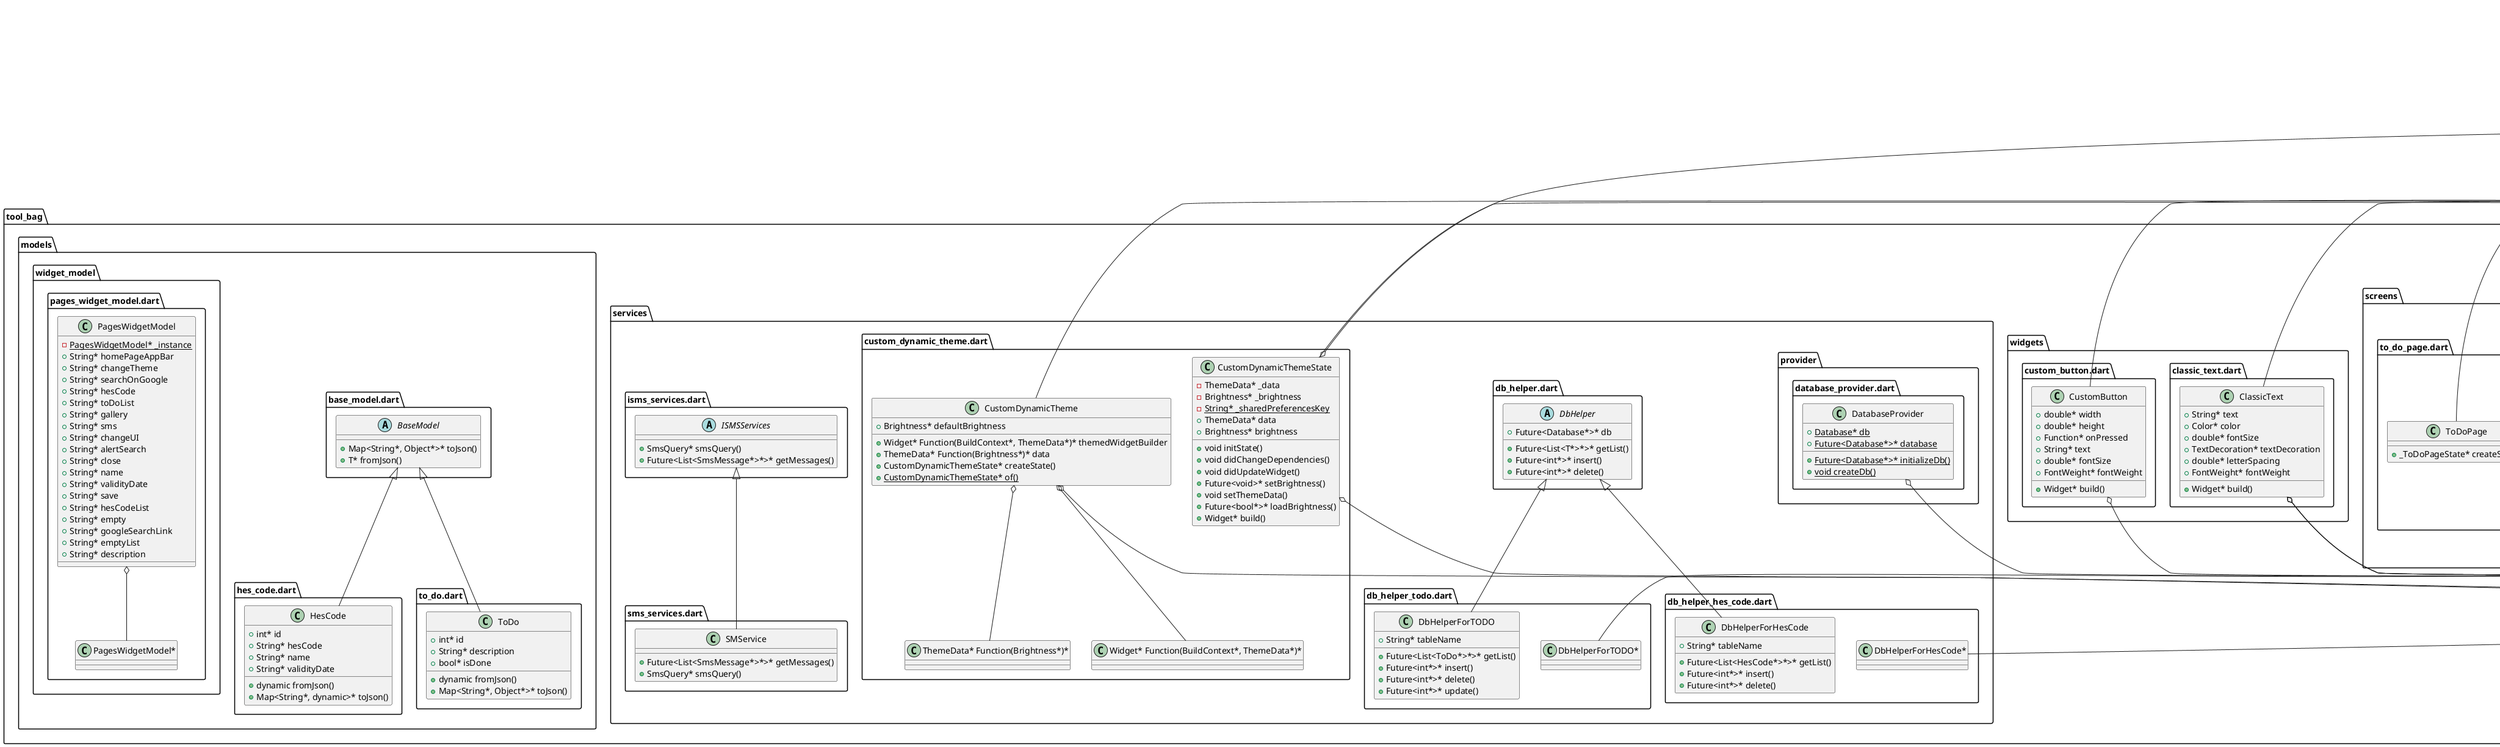 @startuml ToolBagApp
set namespaceSeparator ::

abstract class "tool_bag::models::base_model.dart::BaseModel" {
  +Map<String*, Object*>* toJson()
  +T* fromJson()
}

class "tool_bag::models::hes_code.dart::HesCode" {
  +int* id
  +String* hesCode
  +String* name
  +String* validityDate
  +dynamic fromJson()
  +Map<String*, dynamic>* toJson()
}

"tool_bag::models::base_model.dart::BaseModel" <|-- "tool_bag::models::hes_code.dart::HesCode"

class "tool_bag::models::to_do.dart::ToDo" {
  +int* id
  +String* description
  +bool* isDone
  +dynamic fromJson()
  +Map<String*, Object*>* toJson()
}

"tool_bag::models::base_model.dart::BaseModel" <|-- "tool_bag::models::to_do.dart::ToDo"

class "tool_bag::models::widget_model::pages_widget_model.dart::PagesWidgetModel" {
  {static} -PagesWidgetModel* _instance
  +String* homePageAppBar
  +String* changeTheme
  +String* searchOnGoogle
  +String* hesCode
  +String* toDoList
  +String* gallery
  +String* sms
  +String* changeUI
  +String* alertSearch
  +String* close
  +String* name
  +String* validityDate
  +String* save
  +String* hesCodeList
  +String* empty
  +String* googleSearchLink
  +String* emptyList
  +String* description
}

"tool_bag::models::widget_model::pages_widget_model.dart::PagesWidgetModel" o-- "tool_bag::models::widget_model::pages_widget_model.dart::PagesWidgetModel*"

class "tool_bag::screens::gallery_detail_page.dart::GalleryDetailPage" {
  +Uint8List* image
  +Widget* build()
  +Widget* buildImage()
}

"tool_bag::screens::gallery_detail_page.dart::GalleryDetailPage" o-- "dart::typed_data::Uint8List*"
"flutter::src::widgets::framework.dart::StatelessWidget" <|-- "tool_bag::screens::gallery_detail_page.dart::GalleryDetailPage"

class "tool_bag::screens::gallery_page.dart::GalleryPage" {
  +_GalleryPageState* createState()
}

"flutter::src::widgets::framework.dart::StatefulWidget" <|-- "tool_bag::screens::gallery_page.dart::GalleryPage"

class "tool_bag::screens::gallery_page.dart::_GalleryPageState" {
  -List<AssetEntity*>* _galleryList
  +void initState()
  +Widget* build()
  +Widget* buildGallery()
  +void getDataFromGallery()
}

"flutter::src::widgets::framework.dart::State" <|-- "tool_bag::screens::gallery_page.dart::_GalleryPageState"

class "tool_bag::screens::hes_code_page.dart::HesCodePage" {
  +_HesCodePageState* createState()
}

"flutter::src::widgets::framework.dart::StatefulWidget" <|-- "tool_bag::screens::hes_code_page.dart::HesCodePage"

class "tool_bag::screens::hes_code_page.dart::_HesCodePageState" {
  +DbHelperForHesCode* dbHelper
  +List<HesCode*>* hesCodeList
  +int* hesCodeCount
  +TextEditingController* hesCodeController
  +TextEditingController* nameController
  +DateTime* selectedDate
  +bool* isSelectDateOpen
  +void initState()
  +Widget* build()
  +Widget* buildHesCodePage()
  +Widget* buildHesCodeItem()
  +void getHesCodeList()
  +void addHesCode()
  +void deleteHesCode()
  -dynamic _selectDate()
}

"tool_bag::screens::hes_code_page.dart::_HesCodePageState" o-- "tool_bag::services::db_helper_hes_code.dart::DbHelperForHesCode*"
"tool_bag::screens::hes_code_page.dart::_HesCodePageState" o-- "flutter::src::widgets::editable_text.dart::TextEditingController*"
"flutter::src::widgets::framework.dart::State" <|-- "tool_bag::screens::hes_code_page.dart::_HesCodePageState"

class "tool_bag::screens::home_page.dart::HomePage" {
  +_HomePageState* createState()
}

"flutter::src::widgets::framework.dart::StatefulWidget" <|-- "tool_bag::screens::home_page.dart::HomePage"

class "tool_bag::screens::home_page.dart::_HomePageState" {
  +TextEditingController* textEditingController
  +bool* defaultUI
  +Widget* build()
  +Widget* buildHomePage()
  +Widget* buildCustomHomePage()
  +void changeBrightness()
  +Future<void>* search()
}

"tool_bag::screens::home_page.dart::_HomePageState" o-- "flutter::src::widgets::editable_text.dart::TextEditingController*"
"flutter::src::widgets::framework.dart::State" <|-- "tool_bag::screens::home_page.dart::_HomePageState"

class "tool_bag::screens::search_page.dart::SearchPage" {
  +String* url
  +SearchPageState* createState()
}

"flutter::src::widgets::framework.dart::StatefulWidget" <|-- "tool_bag::screens::search_page.dart::SearchPage"

class "tool_bag::screens::search_page.dart::SearchPageState" {
  -WebViewController* _tempController
  -Completer<WebViewController*>* _controller
  +void initState()
  +Widget* build()
  -Future<bool*>* _handleBackButton()
}

"tool_bag::screens::search_page.dart::SearchPageState" o-- "webview_flutter::webview_flutter.dart::WebViewController*"
"tool_bag::screens::search_page.dart::SearchPageState" o-- "dart::async::Completer<WebViewController*>*"
"flutter::src::widgets::framework.dart::State" <|-- "tool_bag::screens::search_page.dart::SearchPageState"

class "tool_bag::screens::sms_page.dart::SmsPage" {
  +_SmsPageState* createState()
}

"flutter::src::widgets::framework.dart::StatefulWidget" <|-- "tool_bag::screens::sms_page.dart::SmsPage"

class "tool_bag::screens::sms_page.dart::_SmsPageState" {
  +SmsQuery* smsQuery
  +List<SmsMessage*>* messages
  +void initState()
  +Widget* build()
  +Widget* buildSmsPage()
  +Widget* buildSmsItem()
}

"tool_bag::screens::sms_page.dart::_SmsPageState" o-- "sms::sms.dart::SmsQuery*"
"flutter::src::widgets::framework.dart::State" <|-- "tool_bag::screens::sms_page.dart::_SmsPageState"

class "tool_bag::screens::to_do_page.dart::ToDoPage" {
  +_ToDoPageState* createState()
}

"flutter::src::widgets::framework.dart::StatefulWidget" <|-- "tool_bag::screens::to_do_page.dart::ToDoPage"

class "tool_bag::screens::to_do_page.dart::_ToDoPageState" {
  +DbHelperForTODO* dbHelper
  +List<ToDo*>* toDoList
  +int* toDoCount
  +TextEditingController* textEditingController
  +void initState()
  +Widget* build()
  +Widget* buildToDoPage()
  +void getToDoList()
  +void deleteItem()
  +void addItem()
  +Future<void>* addToDo()
}

"tool_bag::screens::to_do_page.dart::_ToDoPageState" o-- "tool_bag::services::db_helper_todo.dart::DbHelperForTODO*"
"tool_bag::screens::to_do_page.dart::_ToDoPageState" o-- "flutter::src::widgets::editable_text.dart::TextEditingController*"
"flutter::src::widgets::framework.dart::State" <|-- "tool_bag::screens::to_do_page.dart::_ToDoPageState"

class "tool_bag::services::custom_dynamic_theme.dart::CustomDynamicTheme" {
  +Widget* Function(BuildContext*, ThemeData*)* themedWidgetBuilder
  +ThemeData* Function(Brightness*)* data
  +Brightness* defaultBrightness
  +CustomDynamicThemeState* createState()
  {static} +CustomDynamicThemeState* of()
}

"tool_bag::services::custom_dynamic_theme.dart::CustomDynamicTheme" o-- "tool_bag::services::custom_dynamic_theme.dart::Widget* Function(BuildContext*, ThemeData*)*"
"tool_bag::services::custom_dynamic_theme.dart::CustomDynamicTheme" o-- "tool_bag::services::custom_dynamic_theme.dart::ThemeData* Function(Brightness*)*"
"tool_bag::services::custom_dynamic_theme.dart::CustomDynamicTheme" o-- "dart::ui::Brightness*"
"flutter::src::widgets::framework.dart::StatefulWidget" <|-- "tool_bag::services::custom_dynamic_theme.dart::CustomDynamicTheme"

class "tool_bag::services::custom_dynamic_theme.dart::CustomDynamicThemeState" {
  -ThemeData* _data
  -Brightness* _brightness
  {static} -String* _sharedPreferencesKey
  +ThemeData* data
  +Brightness* brightness
  +void initState()
  +void didChangeDependencies()
  +void didUpdateWidget()
  +Future<void>* setBrightness()
  +void setThemeData()
  +Future<bool*>* loadBrightness()
  +Widget* build()
}

"tool_bag::services::custom_dynamic_theme.dart::CustomDynamicThemeState" o-- "flutter::src::material::theme_data.dart::ThemeData*"
"tool_bag::services::custom_dynamic_theme.dart::CustomDynamicThemeState" o-- "dart::ui::Brightness*"
"flutter::src::widgets::framework.dart::State" <|-- "tool_bag::services::custom_dynamic_theme.dart::CustomDynamicThemeState"

abstract class "tool_bag::services::db_helper.dart::DbHelper" {
  +Future<Database*>* db
  +Future<List<T*>*>* getList()
  +Future<int*>* insert()
  +Future<int*>* delete()
}

class "tool_bag::services::db_helper_hes_code.dart::DbHelperForHesCode" {
  +String* tableName
  +Future<List<HesCode*>*>* getList()
  +Future<int*>* insert()
  +Future<int*>* delete()
}

"tool_bag::services::db_helper.dart::DbHelper" <|-- "tool_bag::services::db_helper_hes_code.dart::DbHelperForHesCode"

class "tool_bag::services::db_helper_todo.dart::DbHelperForTODO" {
  +String* tableName
  +Future<List<ToDo*>*>* getList()
  +Future<int*>* insert()
  +Future<int*>* delete()
  +Future<int*>* update()
}

"tool_bag::services::db_helper.dart::DbHelper" <|-- "tool_bag::services::db_helper_todo.dart::DbHelperForTODO"

abstract class "tool_bag::services::isms_services.dart::ISMSServices" {
  +SmsQuery* smsQuery()
  +Future<List<SmsMessage*>*>* getMessages()
}

class "tool_bag::services::provider::database_provider.dart::DatabaseProvider" {
  {static} +Database* db
  {static} +Future<Database*>* database
  {static} +Future<Database*>* initializeDb()
  {static} +void createDb()
}

"tool_bag::services::provider::database_provider.dart::DatabaseProvider" o-- "sqflite_common::sqlite_api.dart::Database*"

class "tool_bag::services::sms_services.dart::SMService" {
  +Future<List<SmsMessage*>*>* getMessages()
  +SmsQuery* smsQuery()
}

"tool_bag::services::isms_services.dart::ISMSServices" <|-- "tool_bag::services::sms_services.dart::SMService"

class "tool_bag::tool_bag_app.dart::ToolBagApp" {
  +Brightness* selectedBrightness
  +Widget* build()
  +ThemeData* buildThemeData()
  +MaterialApp* buildMaterialApp()
}

"tool_bag::tool_bag_app.dart::ToolBagApp" o-- "dart::ui::Brightness*"
"flutter::src::widgets::framework.dart::StatelessWidget" <|-- "tool_bag::tool_bag_app.dart::ToolBagApp"

class "tool_bag::widgets::classic_text.dart::ClassicText" {
  +String* text
  +Color* color
  +double* fontSize
  +TextDecoration* textDecoration
  +double* letterSpacing
  +FontWeight* fontWeight
  +Widget* build()
}

"tool_bag::widgets::classic_text.dart::ClassicText" o-- "dart::ui::Color*"
"tool_bag::widgets::classic_text.dart::ClassicText" o-- "dart::ui::TextDecoration*"
"tool_bag::widgets::classic_text.dart::ClassicText" o-- "dart::ui::FontWeight*"
"flutter::src::widgets::framework.dart::StatelessWidget" <|-- "tool_bag::widgets::classic_text.dart::ClassicText"

class "tool_bag::widgets::custom_button.dart::CustomButton" {
  +double* width
  +double* height
  +Function* onPressed
  +String* text
  +double* fontSize
  +FontWeight* fontWeight
  +Widget* build()
}

"tool_bag::widgets::custom_button.dart::CustomButton" o-- "dart::ui::FontWeight*"
"flutter::src::widgets::framework.dart::StatelessWidget" <|-- "tool_bag::widgets::custom_button.dart::CustomButton"


@enduml